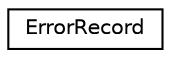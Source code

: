 digraph "Graphical Class Hierarchy"
{
 // LATEX_PDF_SIZE
  edge [fontname="Helvetica",fontsize="10",labelfontname="Helvetica",labelfontsize="10"];
  node [fontname="Helvetica",fontsize="10",shape=record];
  rankdir="LR";
  Node0 [label="ErrorRecord",height=0.2,width=0.4,color="black", fillcolor="white", style="filled",URL="$classmoja_1_1modules_1_1cbm_1_1ErrorRecord.html",tooltip=" "];
}
